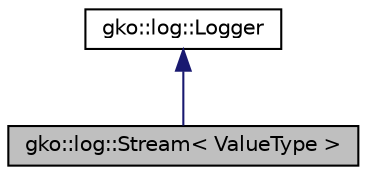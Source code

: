 digraph "gko::log::Stream&lt; ValueType &gt;"
{
 // INTERACTIVE_SVG=YES
  edge [fontname="Helvetica",fontsize="10",labelfontname="Helvetica",labelfontsize="10"];
  node [fontname="Helvetica",fontsize="10",shape=record];
  Node1 [label="gko::log::Stream\< ValueType \>",height=0.2,width=0.4,color="black", fillcolor="grey75", style="filled", fontcolor="black"];
  Node2 -> Node1 [dir="back",color="midnightblue",fontsize="10",style="solid",fontname="Helvetica"];
  Node2 [label="gko::log::Logger",height=0.2,width=0.4,color="black", fillcolor="white", style="filled",URL="$classgko_1_1log_1_1Logger.html",tooltip="The Logger class represents a simple Logger object. "];
}
